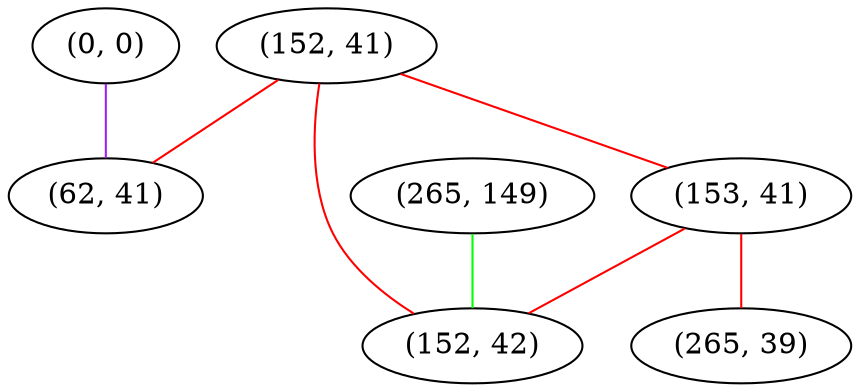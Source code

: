 graph "" {
"(152, 41)";
"(0, 0)";
"(265, 149)";
"(62, 41)";
"(153, 41)";
"(152, 42)";
"(265, 39)";
"(152, 41)" -- "(62, 41)"  [color=red, key=0, weight=1];
"(152, 41)" -- "(152, 42)"  [color=red, key=0, weight=1];
"(152, 41)" -- "(153, 41)"  [color=red, key=0, weight=1];
"(0, 0)" -- "(62, 41)"  [color=purple, key=0, weight=4];
"(265, 149)" -- "(152, 42)"  [color=green, key=0, weight=2];
"(153, 41)" -- "(152, 42)"  [color=red, key=0, weight=1];
"(153, 41)" -- "(265, 39)"  [color=red, key=0, weight=1];
}
